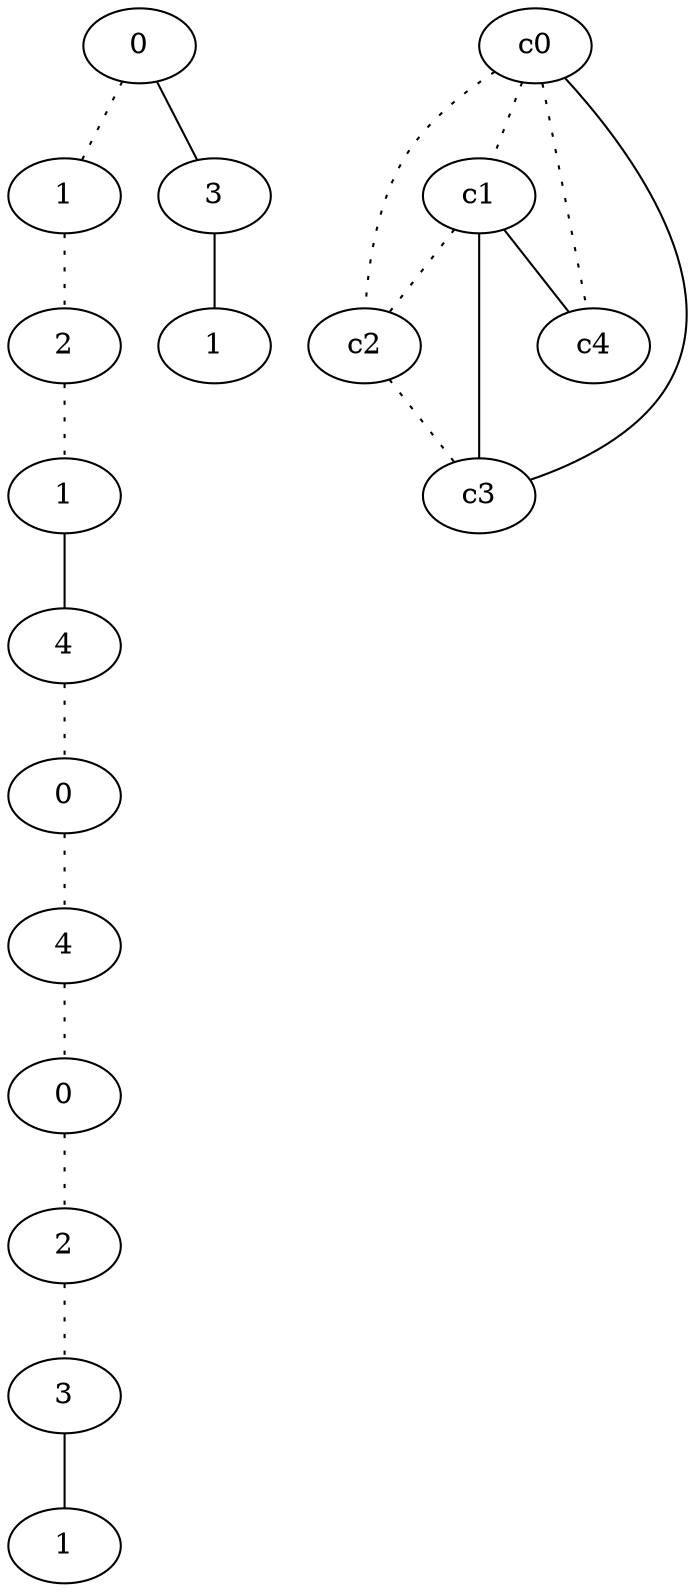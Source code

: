 graph {
a0[label=0];
a1[label=1];
a2[label=2];
a3[label=1];
a4[label=4];
a5[label=0];
a6[label=4];
a7[label=0];
a8[label=2];
a9[label=3];
a10[label=1];
a11[label=3];
a12[label=1];
a0 -- a1 [style=dotted];
a0 -- a11;
a1 -- a2 [style=dotted];
a2 -- a3 [style=dotted];
a3 -- a4;
a4 -- a5 [style=dotted];
a5 -- a6 [style=dotted];
a6 -- a7 [style=dotted];
a7 -- a8 [style=dotted];
a8 -- a9 [style=dotted];
a9 -- a10;
a11 -- a12;
c0 -- c1 [style=dotted];
c0 -- c2 [style=dotted];
c0 -- c3;
c0 -- c4 [style=dotted];
c1 -- c2 [style=dotted];
c1 -- c3;
c1 -- c4;
c2 -- c3 [style=dotted];
}
